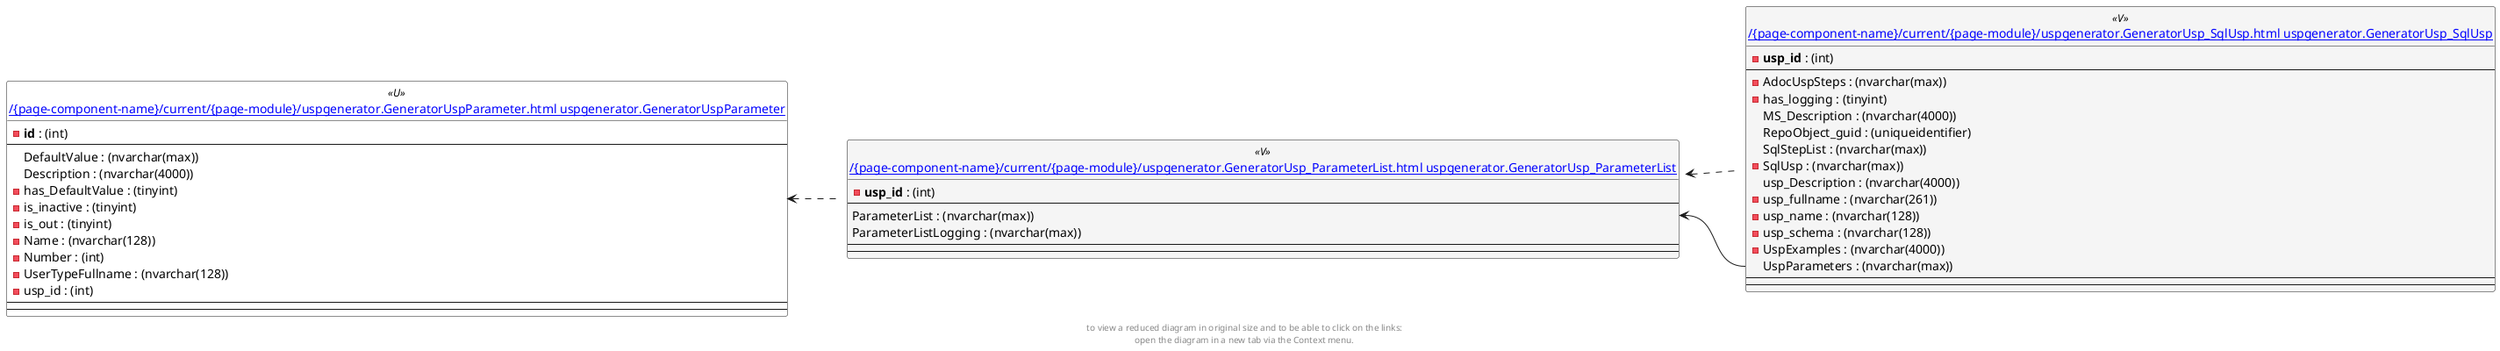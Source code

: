 @startuml
left to right direction
'top to bottom direction
hide circle
'avoide "." issues:
set namespaceSeparator none


skinparam class {
  BackgroundColor White
  BackgroundColor<<FN>> Yellow
  BackgroundColor<<FS>> Yellow
  BackgroundColor<<FT>> LightGray
  BackgroundColor<<IF>> Yellow
  BackgroundColor<<IS>> Yellow
  BackgroundColor<<P>> Aqua
  BackgroundColor<<PC>> Aqua
  BackgroundColor<<SN>> Yellow
  BackgroundColor<<SO>> SlateBlue
  BackgroundColor<<TF>> LightGray
  BackgroundColor<<TR>> Tomato
  BackgroundColor<<U>> White
  BackgroundColor<<V>> WhiteSmoke
  BackgroundColor<<X>> Aqua
}


entity "[[{site-url}/{page-component-name}/current/{page-module}/uspgenerator.GeneratorUsp_ParameterList.html uspgenerator.GeneratorUsp_ParameterList]]" as uspgenerator.GeneratorUsp_ParameterList << V >> {
  - **usp_id** : (int)
  --
  ParameterList : (nvarchar(max))
  ParameterListLogging : (nvarchar(max))
  --
  --
}

entity "[[{site-url}/{page-component-name}/current/{page-module}/uspgenerator.GeneratorUsp_SqlUsp.html uspgenerator.GeneratorUsp_SqlUsp]]" as uspgenerator.GeneratorUsp_SqlUsp << V >> {
  - **usp_id** : (int)
  --
  - AdocUspSteps : (nvarchar(max))
  - has_logging : (tinyint)
  MS_Description : (nvarchar(4000))
  RepoObject_guid : (uniqueidentifier)
  SqlStepList : (nvarchar(max))
  - SqlUsp : (nvarchar(max))
  usp_Description : (nvarchar(4000))
  - usp_fullname : (nvarchar(261))
  - usp_name : (nvarchar(128))
  - usp_schema : (nvarchar(128))
  - UspExamples : (nvarchar(4000))
  UspParameters : (nvarchar(max))
  --
  --
}

entity "[[{site-url}/{page-component-name}/current/{page-module}/uspgenerator.GeneratorUspParameter.html uspgenerator.GeneratorUspParameter]]" as uspgenerator.GeneratorUspParameter << U >> {
  - **id** : (int)
  --
  DefaultValue : (nvarchar(max))
  Description : (nvarchar(4000))
  - has_DefaultValue : (tinyint)
  - is_inactive : (tinyint)
  - is_out : (tinyint)
  - Name : (nvarchar(128))
  - Number : (int)
  - UserTypeFullname : (nvarchar(128))
  - usp_id : (int)
  --
  --
}

uspgenerator.GeneratorUsp_ParameterList <.. uspgenerator.GeneratorUsp_SqlUsp
uspgenerator.GeneratorUspParameter <.. uspgenerator.GeneratorUsp_ParameterList
uspgenerator.GeneratorUsp_ParameterList::ParameterList <-- uspgenerator.GeneratorUsp_SqlUsp::UspParameters
footer
to view a reduced diagram in original size and to be able to click on the links:
open the diagram in a new tab via the Context menu.
end footer

@enduml

